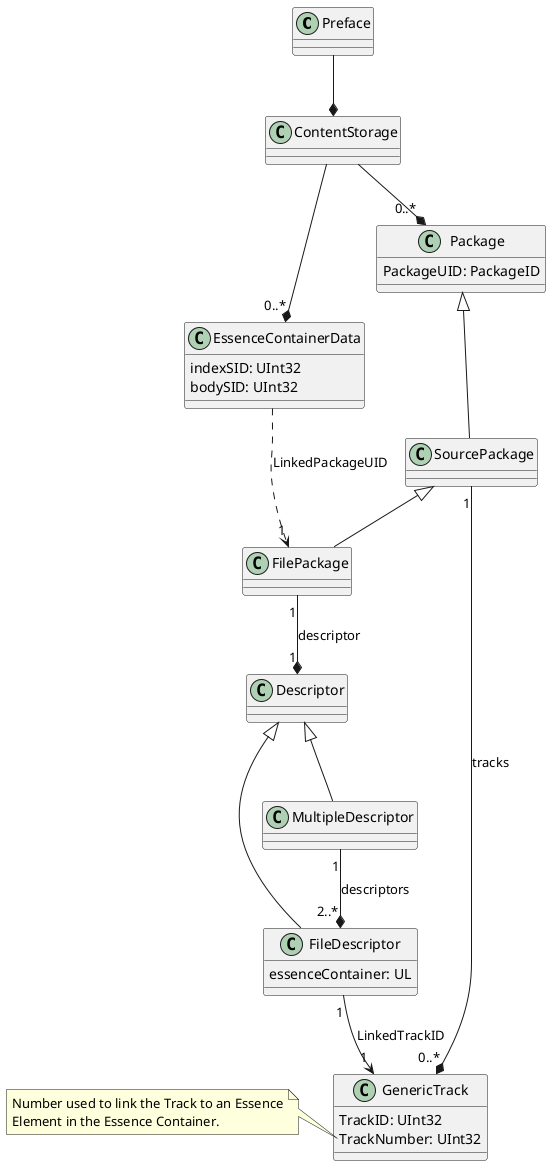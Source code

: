 @startuml MXF Header Metadata

class Preface

class ContentStorage

Preface --* ContentStorage

ContentStorage --* "0..*" EssenceContainerData

ContentStorage --* "0..*" Package

class EssenceContainerData {
  indexSID: UInt32
  bodySID: UInt32
}

EssenceContainerData -[dashed]-> "1" FilePackage : LinkedPackageUID

class Descriptor

class FileDescriptor {
  essenceContainer: UL
}

class MultipleDescriptor

MultipleDescriptor "1" --* "2..*" FileDescriptor : descriptors

Descriptor <|-- FileDescriptor 
Descriptor <|-- MultipleDescriptor 

FileDescriptor "1" --> "1" GenericTrack : LinkedTrackID

class GenericTrack {
  TrackID: UInt32
  TrackNumber: UInt32
}

note left of GenericTrack::TrackNumber
  Number used to link the Track to an Essence
  Element in the Essence Container.
end note

class SourcePackage {
}

class Package {
  PackageUID: PackageID
}

SourcePackage "1" --* "0..*" GenericTrack : tracks

Package <|-- SourcePackage

class FilePackage

FilePackage "1" --* "1" Descriptor : descriptor

SourcePackage <|-- FilePackage




@enduml